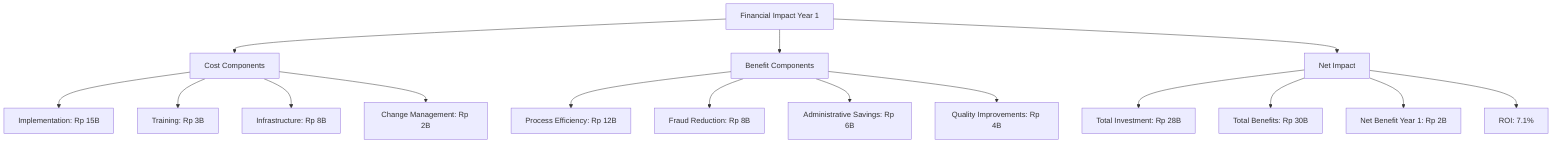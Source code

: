 graph TD
    A[Financial Impact Year 1] --> B[Cost Components]
    A --> C[Benefit Components]
    A --> D[Net Impact]
    
    B --> B1[Implementation: Rp 15B]
    B --> B2[Training: Rp 3B]
    B --> B3[Infrastructure: Rp 8B]
    B --> B4[Change Management: Rp 2B]
    
    C --> C1[Process Efficiency: Rp 12B]
    C --> C2[Fraud Reduction: Rp 8B]
    C --> C3[Administrative Savings: Rp 6B]
    C --> C4[Quality Improvements: Rp 4B]
    
    D --> D1[Total Investment: Rp 28B]
    D --> D2[Total Benefits: Rp 30B]
    D --> D3[Net Benefit Year 1: Rp 2B]
    D --> D4[ROI: 7.1%]
